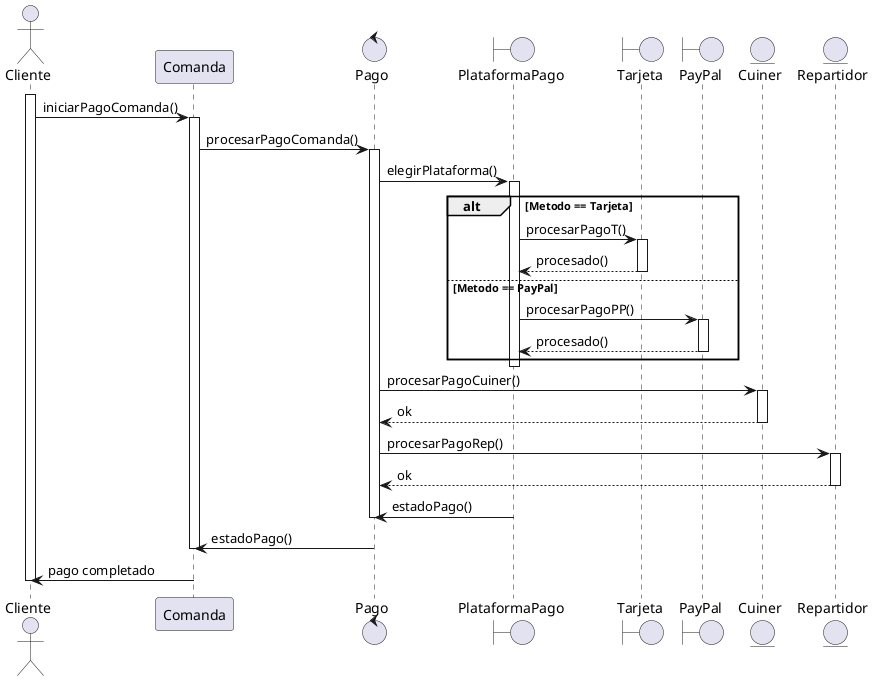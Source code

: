 @startuml
actor Cliente
participant Comanda
control Pago
boundary PlataformaPago
boundary Tarjeta
boundary PayPal
entity Cuiner
entity Repartidor

activate Cliente
Cliente -> Comanda : iniciarPagoComanda()
activate Comanda

Comanda -> Pago : procesarPagoComanda()
activate Pago

Pago -> PlataformaPago : elegirPlataforma()
activate PlataformaPago

alt Metodo == Tarjeta
    PlataformaPago -> Tarjeta : procesarPagoT()
    activate Tarjeta
    return procesado()
    deactivate Tarjeta
else Metodo == PayPal
    PlataformaPago -> PayPal : procesarPagoPP()
    activate PayPal
    return procesado()
    deactivate PayPal
end
deactivate PlataformaPago

Pago -> Cuiner : procesarPagoCuiner()
activate Cuiner
return ok
deactivate Cuiner

Pago -> Repartidor : procesarPagoRep()
activate Repartidor
return ok
deactivate Repartidor

PlataformaPago -> Pago : estadoPago()

deactivate Pago

Comanda <- Pago : estadoPago()
deactivate Comanda

Cliente <- Comanda : pago completado
deactivate Cliente
@enduml
